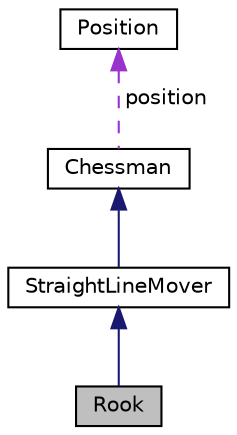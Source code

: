 digraph "Rook"
{
  edge [fontname="Helvetica",fontsize="10",labelfontname="Helvetica",labelfontsize="10"];
  node [fontname="Helvetica",fontsize="10",shape=record];
  Node1 [label="Rook",height=0.2,width=0.4,color="black", fillcolor="grey75", style="filled", fontcolor="black"];
  Node2 -> Node1 [dir="back",color="midnightblue",fontsize="10",style="solid",fontname="Helvetica"];
  Node2 [label="StraightLineMover",height=0.2,width=0.4,color="black", fillcolor="white", style="filled",URL="$classStraightLineMover.html"];
  Node3 -> Node2 [dir="back",color="midnightblue",fontsize="10",style="solid",fontname="Helvetica"];
  Node3 [label="Chessman",height=0.2,width=0.4,color="black", fillcolor="white", style="filled",URL="$classChessman.html"];
  Node4 -> Node3 [dir="back",color="darkorchid3",fontsize="10",style="dashed",label=" position" ,fontname="Helvetica"];
  Node4 [label="Position",height=0.2,width=0.4,color="black", fillcolor="white", style="filled",URL="$classPosition.html"];
}
